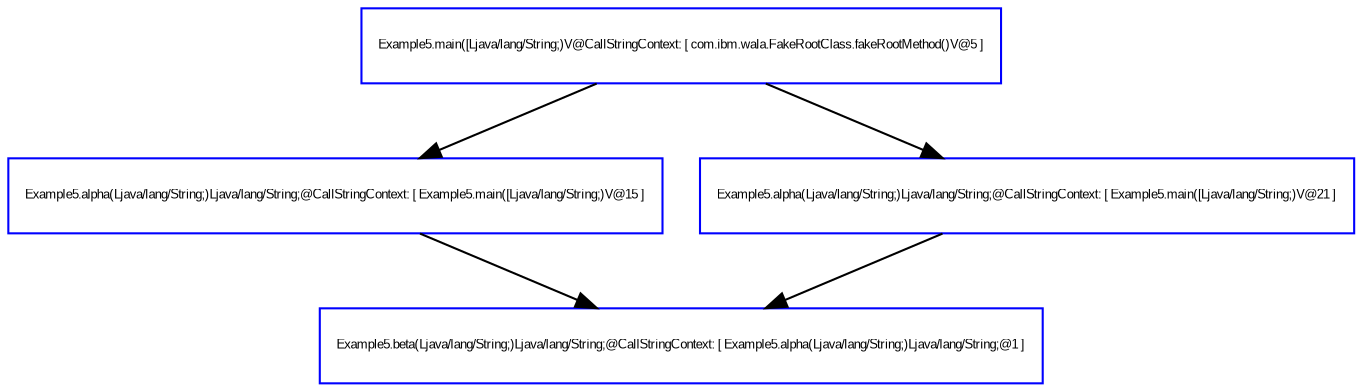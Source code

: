 digraph "DirectedGraph" {
graph [concentrate = true];center=true;fontsize=6;node [ color=blue,shape="box"fontsize=6,fontcolor=black,fontname=Arial];edge [ color=black,fontsize=6,fontcolor=black,fontname=Arial]; 
   "Example5.main([Ljava/lang/String;)V@CallStringContext: [ com.ibm.wala.FakeRootClass.fakeRootMethod()V@5 ]" [ label="Example5.main([Ljava/lang/String;)V@CallStringContext: [ com.ibm.wala.FakeRootClass.fakeRootMethod()V@5 ]"]
   "Example5.alpha(Ljava/lang/String;)Ljava/lang/String;@CallStringContext: [ Example5.main([Ljava/lang/String;)V@15 ]" [ label="Example5.alpha(Ljava/lang/String;)Ljava/lang/String;@CallStringContext: [ Example5.main([Ljava/lang/String;)V@15 ]"]
   "Example5.alpha(Ljava/lang/String;)Ljava/lang/String;@CallStringContext: [ Example5.main([Ljava/lang/String;)V@21 ]" [ label="Example5.alpha(Ljava/lang/String;)Ljava/lang/String;@CallStringContext: [ Example5.main([Ljava/lang/String;)V@21 ]"]
   "Example5.beta(Ljava/lang/String;)Ljava/lang/String;@CallStringContext: [ Example5.alpha(Ljava/lang/String;)Ljava/lang/String;@1 ]" [ label="Example5.beta(Ljava/lang/String;)Ljava/lang/String;@CallStringContext: [ Example5.alpha(Ljava/lang/String;)Ljava/lang/String;@1 ]"]
 "Example5.main([Ljava/lang/String;)V@CallStringContext: [ com.ibm.wala.FakeRootClass.fakeRootMethod()V@5 ]" -> "Example5.alpha(Ljava/lang/String;)Ljava/lang/String;@CallStringContext: [ Example5.main([Ljava/lang/String;)V@15 ]" 
 "Example5.main([Ljava/lang/String;)V@CallStringContext: [ com.ibm.wala.FakeRootClass.fakeRootMethod()V@5 ]" -> "Example5.alpha(Ljava/lang/String;)Ljava/lang/String;@CallStringContext: [ Example5.main([Ljava/lang/String;)V@21 ]" 
 "Example5.alpha(Ljava/lang/String;)Ljava/lang/String;@CallStringContext: [ Example5.main([Ljava/lang/String;)V@15 ]" -> "Example5.beta(Ljava/lang/String;)Ljava/lang/String;@CallStringContext: [ Example5.alpha(Ljava/lang/String;)Ljava/lang/String;@1 ]" 
 "Example5.alpha(Ljava/lang/String;)Ljava/lang/String;@CallStringContext: [ Example5.main([Ljava/lang/String;)V@21 ]" -> "Example5.beta(Ljava/lang/String;)Ljava/lang/String;@CallStringContext: [ Example5.alpha(Ljava/lang/String;)Ljava/lang/String;@1 ]" 

}